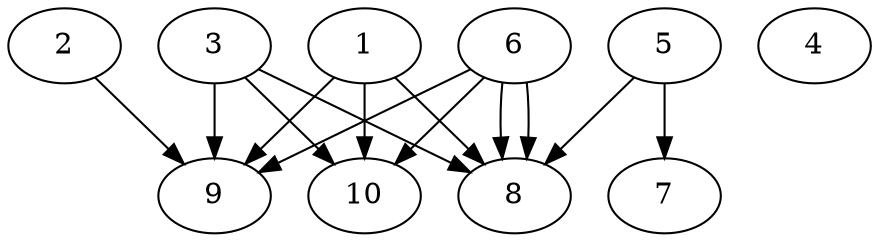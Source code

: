 // DAG automatically generated by daggen at Thu Oct  3 13:58:04 2019
// ./daggen --dot -n 10 --ccr 0.4 --fat 0.7 --regular 0.5 --density 0.7 --mindata 5242880 --maxdata 52428800 
digraph G {
  1 [size="119516160", alpha="0.10", expect_size="47806464"] 
  1 -> 8 [size ="47806464"]
  1 -> 9 [size ="47806464"]
  1 -> 10 [size ="47806464"]
  2 [size="105973760", alpha="0.19", expect_size="42389504"] 
  2 -> 9 [size ="42389504"]
  3 [size="21649920", alpha="0.14", expect_size="8659968"] 
  3 -> 8 [size ="8659968"]
  3 -> 9 [size ="8659968"]
  3 -> 10 [size ="8659968"]
  4 [size="94929920", alpha="0.05", expect_size="37971968"] 
  5 [size="22919680", alpha="0.06", expect_size="9167872"] 
  5 -> 7 [size ="9167872"]
  5 -> 8 [size ="9167872"]
  6 [size="103523840", alpha="0.16", expect_size="41409536"] 
  6 -> 8 [size ="41409536"]
  6 -> 8 [size ="41409536"]
  6 -> 9 [size ="41409536"]
  6 -> 10 [size ="41409536"]
  7 [size="109946880", alpha="0.09", expect_size="43978752"] 
  8 [size="75701760", alpha="0.13", expect_size="30280704"] 
  9 [size="36167680", alpha="0.17", expect_size="14467072"] 
  10 [size="109363200", alpha="0.11", expect_size="43745280"] 
}
